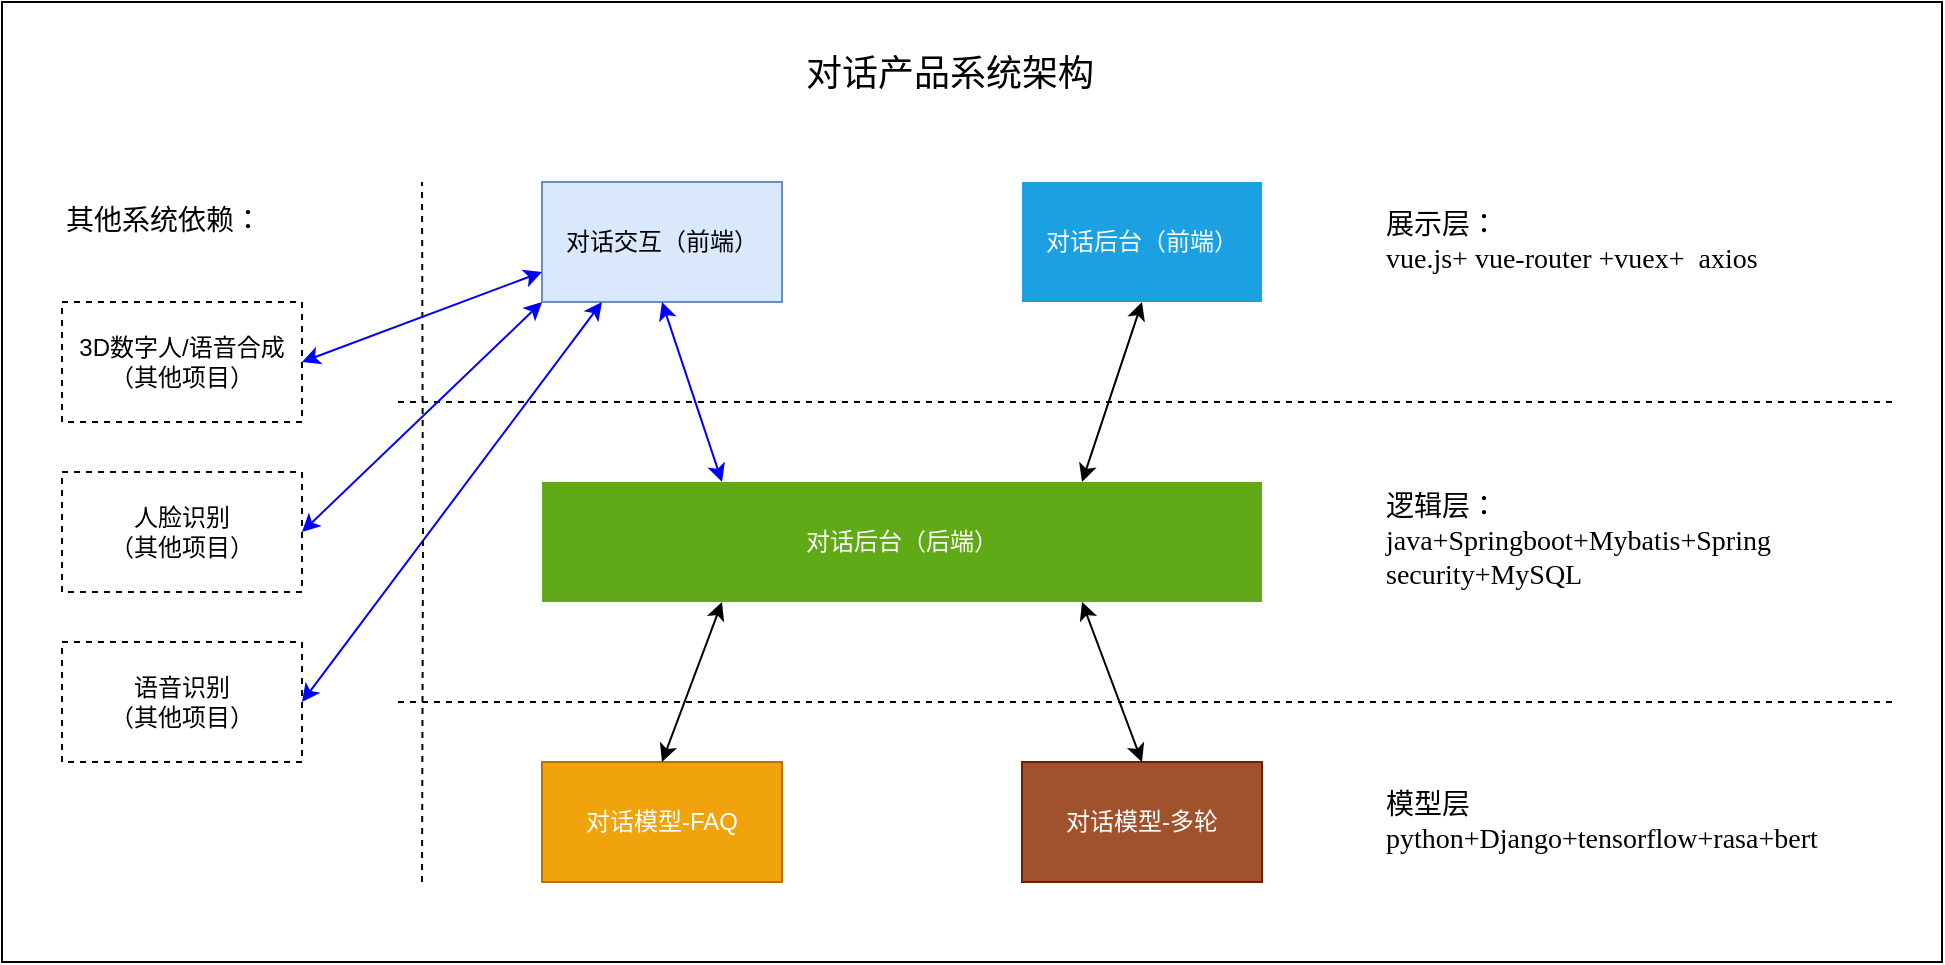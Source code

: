 <mxfile version="12.7.6" type="github">
  <diagram id="HHkCW6bzJHq7u3sb4jT1" name="第 1 页">
    <mxGraphModel dx="1865" dy="539" grid="1" gridSize="10" guides="1" tooltips="1" connect="1" arrows="1" fold="1" page="1" pageScale="1" pageWidth="827" pageHeight="1169" math="0" shadow="0">
      <root>
        <mxCell id="0" />
        <mxCell id="1" parent="0" />
        <mxCell id="LPsa5BOYDRLZkjnAQ2Mv-16" value="" style="rounded=0;whiteSpace=wrap;html=1;fillColor=#ffffff;" parent="1" vertex="1">
          <mxGeometry x="-130" y="10" width="970" height="480" as="geometry" />
        </mxCell>
        <mxCell id="LPsa5BOYDRLZkjnAQ2Mv-1" value="对话交互（前端）" style="rounded=0;whiteSpace=wrap;html=1;fillColor=#dae8fc;strokeColor=#6c8ebf;" parent="1" vertex="1">
          <mxGeometry x="140" y="100" width="120" height="60" as="geometry" />
        </mxCell>
        <mxCell id="LPsa5BOYDRLZkjnAQ2Mv-2" value="对话后台（前端）" style="rounded=0;whiteSpace=wrap;html=1;fillColor=#1ba1e2;strokeColor=none;fontColor=#ffffff;" parent="1" vertex="1">
          <mxGeometry x="380" y="100" width="120" height="60" as="geometry" />
        </mxCell>
        <mxCell id="LPsa5BOYDRLZkjnAQ2Mv-3" value="对话后台（后端）" style="rounded=0;whiteSpace=wrap;html=1;fillColor=#60a917;strokeColor=none;fontColor=#ffffff;" parent="1" vertex="1">
          <mxGeometry x="140" y="250" width="360" height="60" as="geometry" />
        </mxCell>
        <mxCell id="LPsa5BOYDRLZkjnAQ2Mv-4" value="对话模型-FAQ" style="rounded=0;whiteSpace=wrap;html=1;fillColor=#f0a30a;strokeColor=#BD7000;fontColor=#ffffff;" parent="1" vertex="1">
          <mxGeometry x="140" y="390" width="120" height="60" as="geometry" />
        </mxCell>
        <mxCell id="LPsa5BOYDRLZkjnAQ2Mv-5" value="对话模型-多轮" style="rounded=0;whiteSpace=wrap;html=1;fillColor=#a0522d;strokeColor=#6D1F00;fontColor=#ffffff;" parent="1" vertex="1">
          <mxGeometry x="380" y="390" width="120" height="60" as="geometry" />
        </mxCell>
        <mxCell id="LPsa5BOYDRLZkjnAQ2Mv-6" value="" style="endArrow=classic;startArrow=classic;html=1;entryX=0.5;entryY=1;entryDx=0;entryDy=0;exitX=0.25;exitY=0;exitDx=0;exitDy=0;strokeColor=#0000FF;" parent="1" source="LPsa5BOYDRLZkjnAQ2Mv-3" target="LPsa5BOYDRLZkjnAQ2Mv-1" edge="1">
          <mxGeometry width="50" height="50" relative="1" as="geometry">
            <mxPoint x="70" y="380" as="sourcePoint" />
            <mxPoint x="120" y="330" as="targetPoint" />
          </mxGeometry>
        </mxCell>
        <mxCell id="LPsa5BOYDRLZkjnAQ2Mv-7" value="" style="endArrow=classic;startArrow=classic;html=1;entryX=0.5;entryY=1;entryDx=0;entryDy=0;exitX=0.75;exitY=0;exitDx=0;exitDy=0;" parent="1" source="LPsa5BOYDRLZkjnAQ2Mv-3" target="LPsa5BOYDRLZkjnAQ2Mv-2" edge="1">
          <mxGeometry width="50" height="50" relative="1" as="geometry">
            <mxPoint x="209.76" y="257.18" as="sourcePoint" />
            <mxPoint x="210" y="170" as="targetPoint" />
          </mxGeometry>
        </mxCell>
        <mxCell id="LPsa5BOYDRLZkjnAQ2Mv-8" value="" style="endArrow=classic;startArrow=classic;html=1;entryX=0.5;entryY=0;entryDx=0;entryDy=0;exitX=0.25;exitY=1;exitDx=0;exitDy=0;" parent="1" source="LPsa5BOYDRLZkjnAQ2Mv-3" target="LPsa5BOYDRLZkjnAQ2Mv-4" edge="1">
          <mxGeometry width="50" height="50" relative="1" as="geometry">
            <mxPoint x="209.76" y="257.18" as="sourcePoint" />
            <mxPoint x="210" y="170" as="targetPoint" />
          </mxGeometry>
        </mxCell>
        <mxCell id="LPsa5BOYDRLZkjnAQ2Mv-9" value="" style="endArrow=classic;startArrow=classic;html=1;entryX=0.5;entryY=0;entryDx=0;entryDy=0;exitX=0.75;exitY=1;exitDx=0;exitDy=0;" parent="1" source="LPsa5BOYDRLZkjnAQ2Mv-3" target="LPsa5BOYDRLZkjnAQ2Mv-5" edge="1">
          <mxGeometry width="50" height="50" relative="1" as="geometry">
            <mxPoint x="210.48" y="322.82" as="sourcePoint" />
            <mxPoint x="210" y="400" as="targetPoint" />
          </mxGeometry>
        </mxCell>
        <mxCell id="LPsa5BOYDRLZkjnAQ2Mv-10" value="" style="endArrow=none;dashed=1;html=1;" parent="1" edge="1">
          <mxGeometry width="50" height="50" relative="1" as="geometry">
            <mxPoint x="815" y="210" as="sourcePoint" />
            <mxPoint x="65" y="210" as="targetPoint" />
          </mxGeometry>
        </mxCell>
        <mxCell id="LPsa5BOYDRLZkjnAQ2Mv-11" value="" style="endArrow=none;dashed=1;html=1;" parent="1" edge="1">
          <mxGeometry width="50" height="50" relative="1" as="geometry">
            <mxPoint x="815" y="360" as="sourcePoint" />
            <mxPoint x="65" y="360" as="targetPoint" />
          </mxGeometry>
        </mxCell>
        <mxCell id="LPsa5BOYDRLZkjnAQ2Mv-12" value="展示层：&lt;br&gt;vue.js+ vue-router +vuex+&amp;nbsp; axios" style="text;html=1;strokeColor=none;fillColor=none;align=left;verticalAlign=middle;whiteSpace=wrap;rounded=0;fontFamily=Comic Sans MS;fontSize=14;" parent="1" vertex="1">
          <mxGeometry x="560" y="110" width="240" height="40" as="geometry" />
        </mxCell>
        <mxCell id="LPsa5BOYDRLZkjnAQ2Mv-13" value="逻辑层：&lt;br&gt;java+Springboot+Mybatis+Spring security+MySQL" style="text;html=1;strokeColor=none;fillColor=none;align=left;verticalAlign=middle;whiteSpace=wrap;rounded=0;fontFamily=Comic Sans MS;fontSize=14;" parent="1" vertex="1">
          <mxGeometry x="560" y="250" width="240" height="60" as="geometry" />
        </mxCell>
        <mxCell id="LPsa5BOYDRLZkjnAQ2Mv-14" value="模型层&lt;br&gt;python+Django+tensorflow+rasa+bert" style="text;html=1;strokeColor=none;fillColor=none;align=left;verticalAlign=middle;whiteSpace=wrap;rounded=0;fontFamily=Comic Sans MS;fontSize=14;" parent="1" vertex="1">
          <mxGeometry x="560" y="400" width="240" height="40" as="geometry" />
        </mxCell>
        <mxCell id="Ur6VNwOXApjiECsttCF5-1" value="人脸识别&lt;br&gt;（其他项目）" style="rounded=0;whiteSpace=wrap;html=1;dashed=1;" vertex="1" parent="1">
          <mxGeometry x="-100" y="245" width="120" height="60" as="geometry" />
        </mxCell>
        <mxCell id="Ur6VNwOXApjiECsttCF5-2" value="语音识别&lt;br&gt;（其他项目）" style="rounded=0;whiteSpace=wrap;html=1;dashed=1;" vertex="1" parent="1">
          <mxGeometry x="-100" y="330" width="120" height="60" as="geometry" />
        </mxCell>
        <mxCell id="Ur6VNwOXApjiECsttCF5-3" value="" style="endArrow=classic;startArrow=classic;html=1;entryX=1;entryY=0.5;entryDx=0;entryDy=0;exitX=0;exitY=1;exitDx=0;exitDy=0;strokeColor=#0000FF;" edge="1" parent="1" source="LPsa5BOYDRLZkjnAQ2Mv-1" target="Ur6VNwOXApjiECsttCF5-1">
          <mxGeometry width="50" height="50" relative="1" as="geometry">
            <mxPoint x="240" y="320" as="sourcePoint" />
            <mxPoint x="210" y="400" as="targetPoint" />
          </mxGeometry>
        </mxCell>
        <mxCell id="Ur6VNwOXApjiECsttCF5-4" value="" style="endArrow=classic;startArrow=classic;html=1;entryX=1;entryY=0.5;entryDx=0;entryDy=0;exitX=0.25;exitY=1;exitDx=0;exitDy=0;strokeColor=#0000FF;" edge="1" parent="1" source="LPsa5BOYDRLZkjnAQ2Mv-1" target="Ur6VNwOXApjiECsttCF5-2">
          <mxGeometry width="50" height="50" relative="1" as="geometry">
            <mxPoint x="330" y="320" as="sourcePoint" />
            <mxPoint x="270" y="520" as="targetPoint" />
          </mxGeometry>
        </mxCell>
        <mxCell id="Ur6VNwOXApjiECsttCF5-5" value="" style="endArrow=none;dashed=1;html=1;" edge="1" parent="1">
          <mxGeometry width="50" height="50" relative="1" as="geometry">
            <mxPoint x="80" y="450" as="sourcePoint" />
            <mxPoint x="80" y="100" as="targetPoint" />
            <Array as="points">
              <mxPoint x="80.5" y="280" />
            </Array>
          </mxGeometry>
        </mxCell>
        <mxCell id="Ur6VNwOXApjiECsttCF5-6" value="其他系统依赖：" style="text;html=1;strokeColor=none;fillColor=none;align=left;verticalAlign=middle;whiteSpace=wrap;rounded=0;fontFamily=Comic Sans MS;fontSize=14;" vertex="1" parent="1">
          <mxGeometry x="-100" y="100" width="110" height="40" as="geometry" />
        </mxCell>
        <mxCell id="Ur6VNwOXApjiECsttCF5-7" value="3D数字人/语音合成&lt;br&gt;（其他项目）" style="rounded=0;whiteSpace=wrap;html=1;dashed=1;" vertex="1" parent="1">
          <mxGeometry x="-100" y="160" width="120" height="60" as="geometry" />
        </mxCell>
        <mxCell id="Ur6VNwOXApjiECsttCF5-8" value="" style="endArrow=classic;startArrow=classic;html=1;entryX=1;entryY=0.5;entryDx=0;entryDy=0;exitX=0;exitY=0.75;exitDx=0;exitDy=0;strokeColor=#0000FF;" edge="1" parent="1" source="LPsa5BOYDRLZkjnAQ2Mv-1" target="Ur6VNwOXApjiECsttCF5-7">
          <mxGeometry width="50" height="50" relative="1" as="geometry">
            <mxPoint x="150" y="170" as="sourcePoint" />
            <mxPoint x="30" y="285" as="targetPoint" />
          </mxGeometry>
        </mxCell>
        <mxCell id="Ur6VNwOXApjiECsttCF5-10" value="&lt;font style=&quot;font-size: 18px&quot;&gt;对话产品系统架构&lt;/font&gt;" style="text;html=1;strokeColor=none;fillColor=none;align=left;verticalAlign=middle;whiteSpace=wrap;rounded=0;fontFamily=Comic Sans MS;fontSize=14;" vertex="1" parent="1">
          <mxGeometry x="270" y="26" width="170" height="40" as="geometry" />
        </mxCell>
      </root>
    </mxGraphModel>
  </diagram>
</mxfile>
